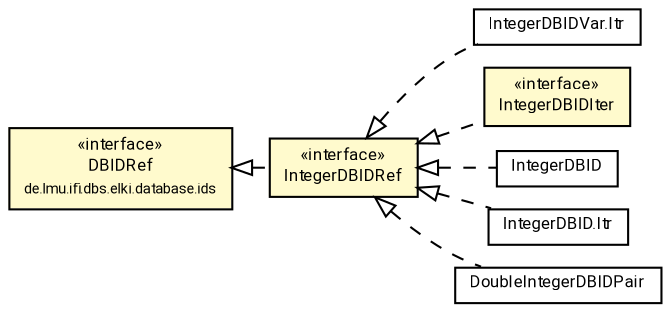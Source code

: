 #!/usr/local/bin/dot
#
# Class diagram 
# Generated by UMLGraph version R5_7_2-60-g0e99a6 (http://www.spinellis.gr/umlgraph/)
#

digraph G {
	graph [fontnames="svg"]
	edge [fontname="Roboto",fontsize=7,labelfontname="Roboto",labelfontsize=7,color="black"];
	node [fontname="Roboto",fontcolor="black",fontsize=8,shape=plaintext,margin=0,width=0,height=0];
	nodesep=0.15;
	ranksep=0.25;
	rankdir=LR;
	// de.lmu.ifi.dbs.elki.database.ids.DBIDRef
	c5388051 [label=<<table title="de.lmu.ifi.dbs.elki.database.ids.DBIDRef" border="0" cellborder="1" cellspacing="0" cellpadding="2" bgcolor="LemonChiffon" href="../DBIDRef.html" target="_parent">
		<tr><td><table border="0" cellspacing="0" cellpadding="1">
		<tr><td align="center" balign="center"> &#171;interface&#187; </td></tr>
		<tr><td align="center" balign="center"> <font face="Roboto">DBIDRef</font> </td></tr>
		<tr><td align="center" balign="center"> <font face="Roboto" point-size="7.0">de.lmu.ifi.dbs.elki.database.ids</font> </td></tr>
		</table></td></tr>
		</table>>, URL="../DBIDRef.html"];
	// de.lmu.ifi.dbs.elki.database.ids.integer.IntegerDBIDVar.Itr
	c5388112 [label=<<table title="de.lmu.ifi.dbs.elki.database.ids.integer.IntegerDBIDVar.Itr" border="0" cellborder="1" cellspacing="0" cellpadding="2" href="IntegerDBIDVar.Itr.html" target="_parent">
		<tr><td><table border="0" cellspacing="0" cellpadding="1">
		<tr><td align="center" balign="center"> <font face="Roboto">IntegerDBIDVar.Itr</font> </td></tr>
		</table></td></tr>
		</table>>, URL="IntegerDBIDVar.Itr.html"];
	// de.lmu.ifi.dbs.elki.database.ids.integer.IntegerDBIDIter
	c5388113 [label=<<table title="de.lmu.ifi.dbs.elki.database.ids.integer.IntegerDBIDIter" border="0" cellborder="1" cellspacing="0" cellpadding="2" bgcolor="LemonChiffon" href="IntegerDBIDIter.html" target="_parent">
		<tr><td><table border="0" cellspacing="0" cellpadding="1">
		<tr><td align="center" balign="center"> &#171;interface&#187; </td></tr>
		<tr><td align="center" balign="center"> <font face="Roboto">IntegerDBIDIter</font> </td></tr>
		</table></td></tr>
		</table>>, URL="IntegerDBIDIter.html"];
	// de.lmu.ifi.dbs.elki.database.ids.integer.IntegerDBID
	c5388116 [label=<<table title="de.lmu.ifi.dbs.elki.database.ids.integer.IntegerDBID" border="0" cellborder="1" cellspacing="0" cellpadding="2" href="IntegerDBID.html" target="_parent">
		<tr><td><table border="0" cellspacing="0" cellpadding="1">
		<tr><td align="center" balign="center"> <font face="Roboto">IntegerDBID</font> </td></tr>
		</table></td></tr>
		</table>>, URL="IntegerDBID.html"];
	// de.lmu.ifi.dbs.elki.database.ids.integer.IntegerDBID.Itr
	c5388117 [label=<<table title="de.lmu.ifi.dbs.elki.database.ids.integer.IntegerDBID.Itr" border="0" cellborder="1" cellspacing="0" cellpadding="2" href="IntegerDBID.Itr.html" target="_parent">
		<tr><td><table border="0" cellspacing="0" cellpadding="1">
		<tr><td align="center" balign="center"> <font face="Roboto">IntegerDBID.Itr</font> </td></tr>
		</table></td></tr>
		</table>>, URL="IntegerDBID.Itr.html"];
	// de.lmu.ifi.dbs.elki.database.ids.integer.IntegerDBIDRef
	c5388125 [label=<<table title="de.lmu.ifi.dbs.elki.database.ids.integer.IntegerDBIDRef" border="0" cellborder="1" cellspacing="0" cellpadding="2" bgcolor="lemonChiffon" href="IntegerDBIDRef.html" target="_parent">
		<tr><td><table border="0" cellspacing="0" cellpadding="1">
		<tr><td align="center" balign="center"> &#171;interface&#187; </td></tr>
		<tr><td align="center" balign="center"> <font face="Roboto">IntegerDBIDRef</font> </td></tr>
		</table></td></tr>
		</table>>, URL="IntegerDBIDRef.html"];
	// de.lmu.ifi.dbs.elki.database.ids.integer.DoubleIntegerDBIDPair
	c5388145 [label=<<table title="de.lmu.ifi.dbs.elki.database.ids.integer.DoubleIntegerDBIDPair" border="0" cellborder="1" cellspacing="0" cellpadding="2" href="DoubleIntegerDBIDPair.html" target="_parent">
		<tr><td><table border="0" cellspacing="0" cellpadding="1">
		<tr><td align="center" balign="center"> <font face="Roboto">DoubleIntegerDBIDPair</font> </td></tr>
		</table></td></tr>
		</table>>, URL="DoubleIntegerDBIDPair.html"];
	// de.lmu.ifi.dbs.elki.database.ids.integer.IntegerDBIDVar.Itr implements de.lmu.ifi.dbs.elki.database.ids.integer.IntegerDBIDRef
	c5388125 -> c5388112 [arrowtail=empty,style=dashed,dir=back,weight=9];
	// de.lmu.ifi.dbs.elki.database.ids.integer.IntegerDBIDIter implements de.lmu.ifi.dbs.elki.database.ids.integer.IntegerDBIDRef
	c5388125 -> c5388113 [arrowtail=empty,style=dashed,dir=back,weight=9];
	// de.lmu.ifi.dbs.elki.database.ids.integer.IntegerDBID implements de.lmu.ifi.dbs.elki.database.ids.integer.IntegerDBIDRef
	c5388125 -> c5388116 [arrowtail=empty,style=dashed,dir=back,weight=9];
	// de.lmu.ifi.dbs.elki.database.ids.integer.IntegerDBID.Itr implements de.lmu.ifi.dbs.elki.database.ids.integer.IntegerDBIDRef
	c5388125 -> c5388117 [arrowtail=empty,style=dashed,dir=back,weight=9];
	// de.lmu.ifi.dbs.elki.database.ids.integer.IntegerDBIDRef implements de.lmu.ifi.dbs.elki.database.ids.DBIDRef
	c5388051 -> c5388125 [arrowtail=empty,style=dashed,dir=back,weight=9];
	// de.lmu.ifi.dbs.elki.database.ids.integer.DoubleIntegerDBIDPair implements de.lmu.ifi.dbs.elki.database.ids.integer.IntegerDBIDRef
	c5388125 -> c5388145 [arrowtail=empty,style=dashed,dir=back,weight=9];
}

